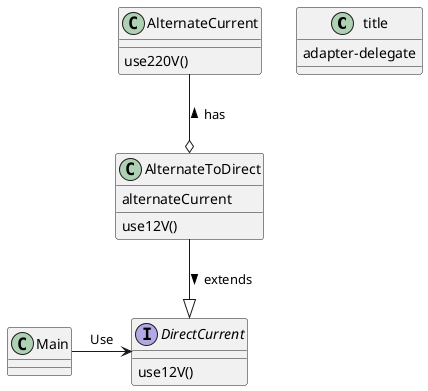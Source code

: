 @startuml
title : adapter-delegate

interface DirectCurrent
class AlternateCurrent
class AlternateToDirect
class Main

AlternateToDirect  --|> DirectCurrent : extends >
AlternateCurrent  --o AlternateToDirect : < has
Main -> DirectCurrent : Use

DirectCurrent : use12V()
AlternateToDirect : alternateCurrent
AlternateToDirect : use12V()
AlternateCurrent : use220V()



@enduml